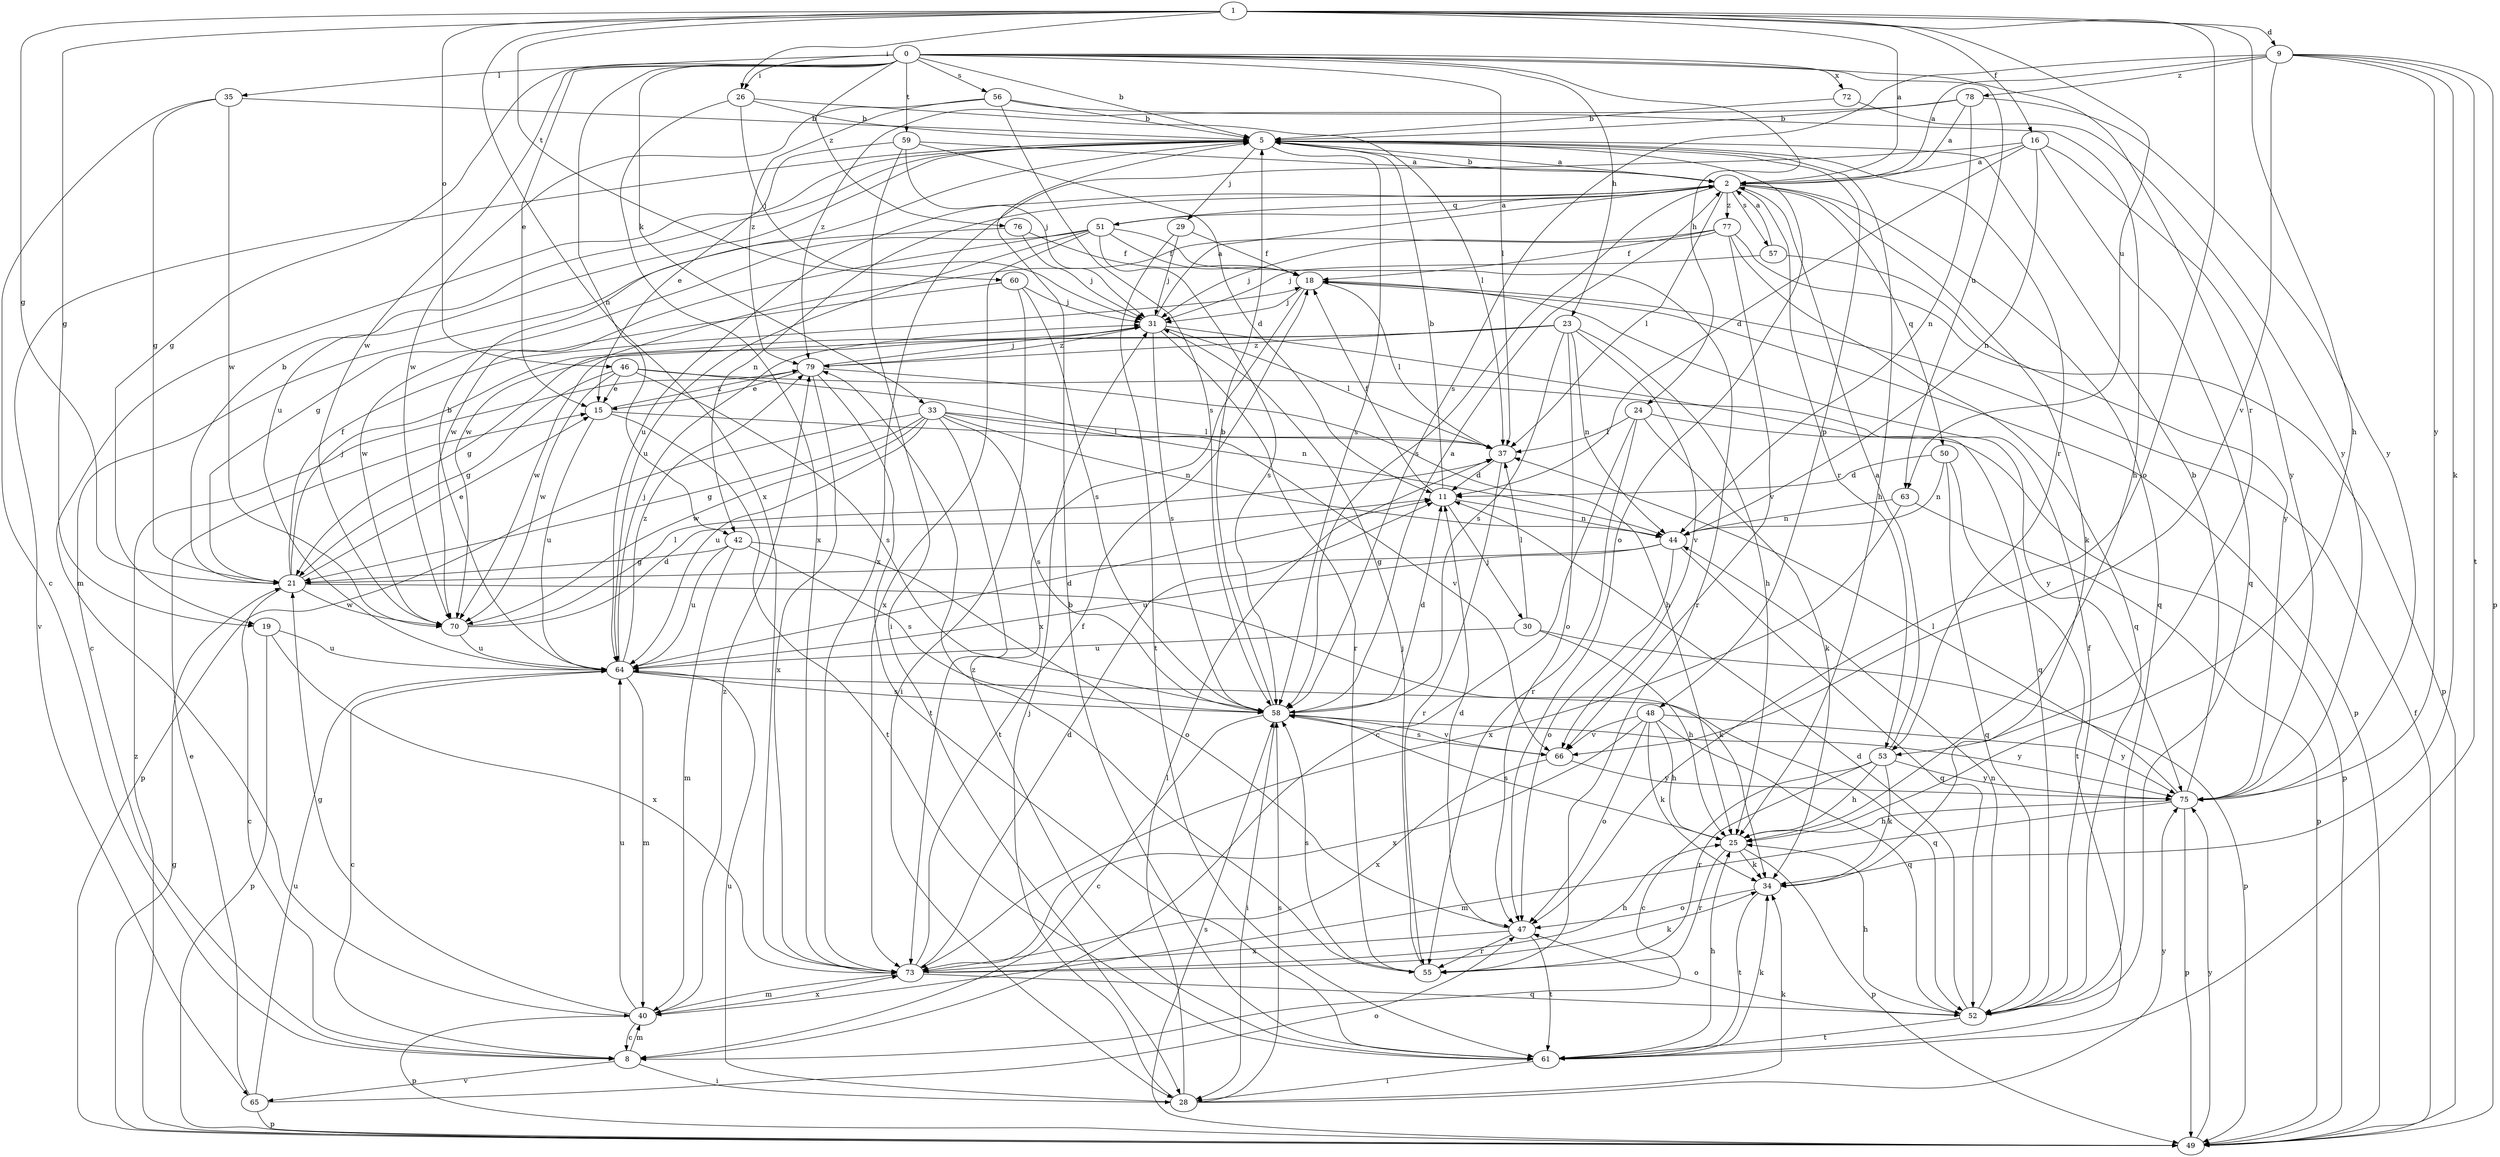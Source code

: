 strict digraph  {
0;
1;
2;
5;
8;
9;
11;
15;
16;
18;
19;
21;
23;
24;
25;
26;
28;
29;
30;
31;
33;
34;
35;
37;
40;
42;
44;
46;
47;
48;
49;
50;
51;
52;
53;
55;
56;
57;
58;
59;
60;
61;
63;
64;
65;
66;
70;
72;
73;
75;
76;
77;
78;
79;
0 -> 5  [label=b];
0 -> 15  [label=e];
0 -> 19  [label=g];
0 -> 23  [label=h];
0 -> 24  [label=h];
0 -> 26  [label=i];
0 -> 33  [label=k];
0 -> 35  [label=l];
0 -> 37  [label=l];
0 -> 42  [label=n];
0 -> 53  [label=r];
0 -> 56  [label=s];
0 -> 59  [label=t];
0 -> 63  [label=u];
0 -> 70  [label=w];
0 -> 72  [label=x];
0 -> 76  [label=z];
1 -> 2  [label=a];
1 -> 9  [label=d];
1 -> 16  [label=f];
1 -> 19  [label=g];
1 -> 21  [label=g];
1 -> 25  [label=h];
1 -> 26  [label=i];
1 -> 46  [label=o];
1 -> 47  [label=o];
1 -> 60  [label=t];
1 -> 63  [label=u];
1 -> 73  [label=x];
2 -> 5  [label=b];
2 -> 34  [label=k];
2 -> 37  [label=l];
2 -> 42  [label=n];
2 -> 50  [label=q];
2 -> 51  [label=q];
2 -> 52  [label=q];
2 -> 53  [label=r];
2 -> 57  [label=s];
2 -> 58  [label=s];
2 -> 64  [label=u];
2 -> 77  [label=z];
5 -> 2  [label=a];
5 -> 25  [label=h];
5 -> 29  [label=j];
5 -> 40  [label=m];
5 -> 47  [label=o];
5 -> 48  [label=p];
5 -> 53  [label=r];
5 -> 58  [label=s];
5 -> 64  [label=u];
5 -> 65  [label=v];
8 -> 28  [label=i];
8 -> 40  [label=m];
8 -> 65  [label=v];
9 -> 2  [label=a];
9 -> 34  [label=k];
9 -> 49  [label=p];
9 -> 58  [label=s];
9 -> 61  [label=t];
9 -> 66  [label=v];
9 -> 75  [label=y];
9 -> 78  [label=z];
11 -> 5  [label=b];
11 -> 18  [label=f];
11 -> 30  [label=j];
11 -> 44  [label=n];
15 -> 37  [label=l];
15 -> 61  [label=t];
15 -> 64  [label=u];
15 -> 79  [label=z];
16 -> 2  [label=a];
16 -> 11  [label=d];
16 -> 44  [label=n];
16 -> 52  [label=q];
16 -> 73  [label=x];
16 -> 75  [label=y];
18 -> 31  [label=j];
18 -> 37  [label=l];
18 -> 49  [label=p];
18 -> 73  [label=x];
19 -> 49  [label=p];
19 -> 64  [label=u];
19 -> 73  [label=x];
21 -> 5  [label=b];
21 -> 8  [label=c];
21 -> 15  [label=e];
21 -> 18  [label=f];
21 -> 31  [label=j];
21 -> 34  [label=k];
21 -> 70  [label=w];
23 -> 21  [label=g];
23 -> 25  [label=h];
23 -> 44  [label=n];
23 -> 47  [label=o];
23 -> 58  [label=s];
23 -> 66  [label=v];
23 -> 70  [label=w];
23 -> 79  [label=z];
24 -> 8  [label=c];
24 -> 34  [label=k];
24 -> 37  [label=l];
24 -> 49  [label=p];
24 -> 55  [label=r];
25 -> 34  [label=k];
25 -> 49  [label=p];
25 -> 55  [label=r];
25 -> 58  [label=s];
26 -> 5  [label=b];
26 -> 31  [label=j];
26 -> 37  [label=l];
26 -> 73  [label=x];
28 -> 31  [label=j];
28 -> 34  [label=k];
28 -> 37  [label=l];
28 -> 58  [label=s];
28 -> 64  [label=u];
28 -> 75  [label=y];
29 -> 18  [label=f];
29 -> 31  [label=j];
29 -> 61  [label=t];
30 -> 25  [label=h];
30 -> 37  [label=l];
30 -> 49  [label=p];
30 -> 64  [label=u];
31 -> 2  [label=a];
31 -> 37  [label=l];
31 -> 52  [label=q];
31 -> 55  [label=r];
31 -> 58  [label=s];
31 -> 79  [label=z];
33 -> 21  [label=g];
33 -> 37  [label=l];
33 -> 44  [label=n];
33 -> 49  [label=p];
33 -> 58  [label=s];
33 -> 61  [label=t];
33 -> 64  [label=u];
33 -> 66  [label=v];
33 -> 70  [label=w];
34 -> 47  [label=o];
34 -> 61  [label=t];
35 -> 5  [label=b];
35 -> 8  [label=c];
35 -> 21  [label=g];
35 -> 70  [label=w];
37 -> 11  [label=d];
37 -> 55  [label=r];
40 -> 8  [label=c];
40 -> 21  [label=g];
40 -> 49  [label=p];
40 -> 64  [label=u];
40 -> 73  [label=x];
40 -> 79  [label=z];
42 -> 21  [label=g];
42 -> 40  [label=m];
42 -> 47  [label=o];
42 -> 58  [label=s];
42 -> 64  [label=u];
44 -> 21  [label=g];
44 -> 47  [label=o];
44 -> 52  [label=q];
44 -> 64  [label=u];
46 -> 15  [label=e];
46 -> 21  [label=g];
46 -> 44  [label=n];
46 -> 58  [label=s];
46 -> 70  [label=w];
46 -> 75  [label=y];
47 -> 11  [label=d];
47 -> 55  [label=r];
47 -> 61  [label=t];
47 -> 73  [label=x];
48 -> 25  [label=h];
48 -> 34  [label=k];
48 -> 47  [label=o];
48 -> 52  [label=q];
48 -> 66  [label=v];
48 -> 73  [label=x];
48 -> 75  [label=y];
49 -> 18  [label=f];
49 -> 21  [label=g];
49 -> 58  [label=s];
49 -> 75  [label=y];
49 -> 79  [label=z];
50 -> 11  [label=d];
50 -> 44  [label=n];
50 -> 52  [label=q];
50 -> 61  [label=t];
51 -> 2  [label=a];
51 -> 18  [label=f];
51 -> 21  [label=g];
51 -> 55  [label=r];
51 -> 58  [label=s];
51 -> 64  [label=u];
51 -> 70  [label=w];
51 -> 73  [label=x];
52 -> 11  [label=d];
52 -> 18  [label=f];
52 -> 25  [label=h];
52 -> 44  [label=n];
52 -> 47  [label=o];
52 -> 61  [label=t];
53 -> 2  [label=a];
53 -> 8  [label=c];
53 -> 25  [label=h];
53 -> 34  [label=k];
53 -> 55  [label=r];
53 -> 75  [label=y];
55 -> 31  [label=j];
55 -> 58  [label=s];
55 -> 79  [label=z];
56 -> 5  [label=b];
56 -> 25  [label=h];
56 -> 58  [label=s];
56 -> 70  [label=w];
56 -> 79  [label=z];
57 -> 2  [label=a];
57 -> 31  [label=j];
57 -> 75  [label=y];
58 -> 2  [label=a];
58 -> 5  [label=b];
58 -> 8  [label=c];
58 -> 11  [label=d];
58 -> 28  [label=i];
58 -> 66  [label=v];
58 -> 75  [label=y];
59 -> 2  [label=a];
59 -> 11  [label=d];
59 -> 15  [label=e];
59 -> 28  [label=i];
59 -> 31  [label=j];
60 -> 28  [label=i];
60 -> 31  [label=j];
60 -> 58  [label=s];
60 -> 70  [label=w];
61 -> 5  [label=b];
61 -> 25  [label=h];
61 -> 28  [label=i];
61 -> 34  [label=k];
63 -> 44  [label=n];
63 -> 49  [label=p];
63 -> 73  [label=x];
64 -> 5  [label=b];
64 -> 8  [label=c];
64 -> 11  [label=d];
64 -> 31  [label=j];
64 -> 40  [label=m];
64 -> 52  [label=q];
64 -> 58  [label=s];
64 -> 79  [label=z];
65 -> 15  [label=e];
65 -> 47  [label=o];
65 -> 49  [label=p];
65 -> 64  [label=u];
66 -> 58  [label=s];
66 -> 73  [label=x];
66 -> 75  [label=y];
70 -> 11  [label=d];
70 -> 37  [label=l];
70 -> 64  [label=u];
72 -> 5  [label=b];
72 -> 75  [label=y];
73 -> 11  [label=d];
73 -> 18  [label=f];
73 -> 25  [label=h];
73 -> 34  [label=k];
73 -> 40  [label=m];
73 -> 52  [label=q];
75 -> 5  [label=b];
75 -> 25  [label=h];
75 -> 37  [label=l];
75 -> 40  [label=m];
75 -> 49  [label=p];
76 -> 8  [label=c];
76 -> 18  [label=f];
76 -> 31  [label=j];
77 -> 18  [label=f];
77 -> 31  [label=j];
77 -> 49  [label=p];
77 -> 52  [label=q];
77 -> 66  [label=v];
77 -> 70  [label=w];
78 -> 2  [label=a];
78 -> 5  [label=b];
78 -> 44  [label=n];
78 -> 75  [label=y];
78 -> 79  [label=z];
79 -> 15  [label=e];
79 -> 25  [label=h];
79 -> 31  [label=j];
79 -> 61  [label=t];
79 -> 73  [label=x];
}
